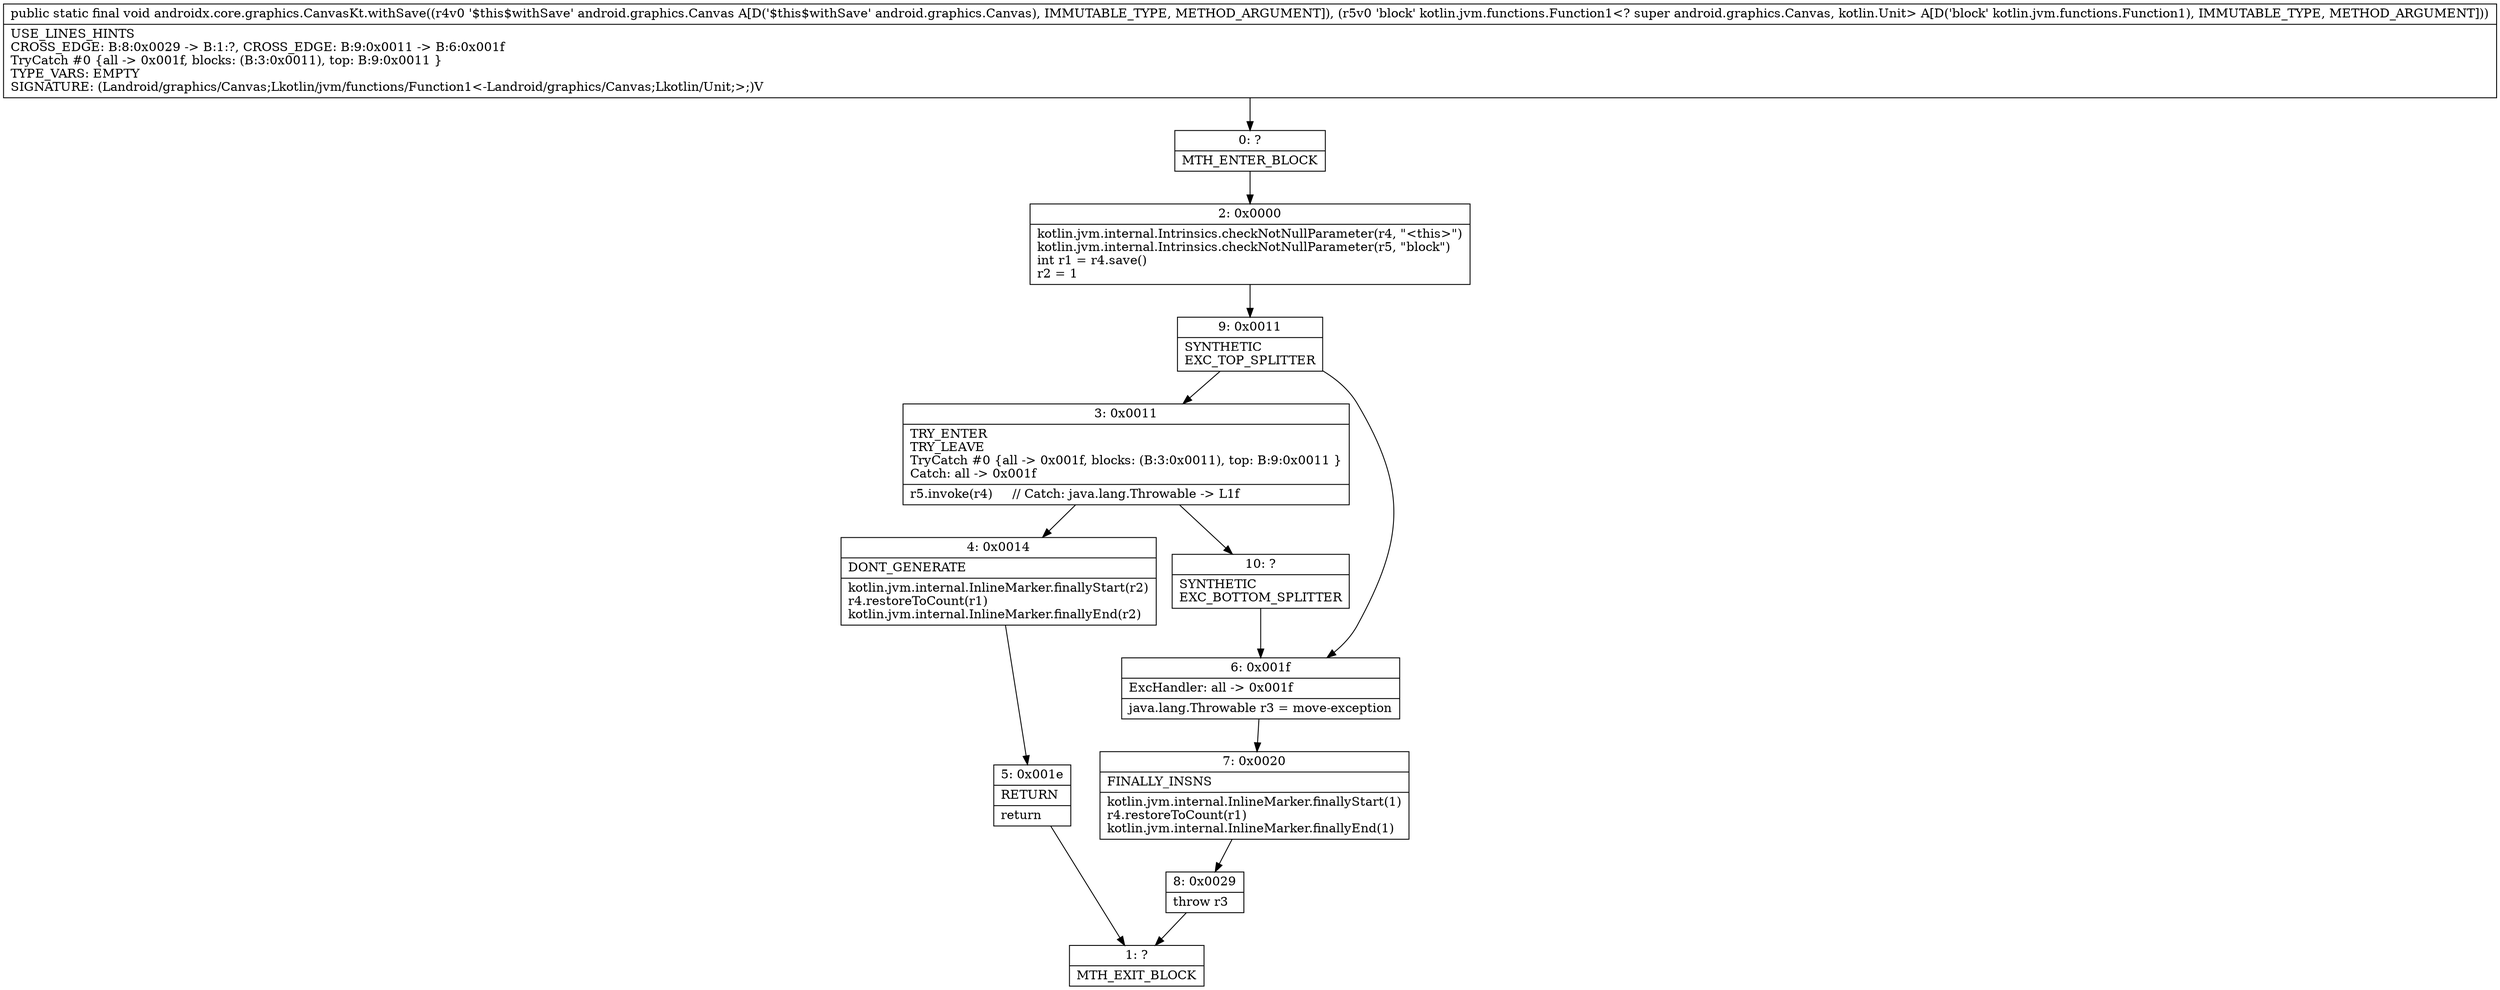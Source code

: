 digraph "CFG forandroidx.core.graphics.CanvasKt.withSave(Landroid\/graphics\/Canvas;Lkotlin\/jvm\/functions\/Function1;)V" {
Node_0 [shape=record,label="{0\:\ ?|MTH_ENTER_BLOCK\l}"];
Node_2 [shape=record,label="{2\:\ 0x0000|kotlin.jvm.internal.Intrinsics.checkNotNullParameter(r4, \"\<this\>\")\lkotlin.jvm.internal.Intrinsics.checkNotNullParameter(r5, \"block\")\lint r1 = r4.save()\lr2 = 1\l}"];
Node_9 [shape=record,label="{9\:\ 0x0011|SYNTHETIC\lEXC_TOP_SPLITTER\l}"];
Node_3 [shape=record,label="{3\:\ 0x0011|TRY_ENTER\lTRY_LEAVE\lTryCatch #0 \{all \-\> 0x001f, blocks: (B:3:0x0011), top: B:9:0x0011 \}\lCatch: all \-\> 0x001f\l|r5.invoke(r4)     \/\/ Catch: java.lang.Throwable \-\> L1f\l}"];
Node_4 [shape=record,label="{4\:\ 0x0014|DONT_GENERATE\l|kotlin.jvm.internal.InlineMarker.finallyStart(r2)\lr4.restoreToCount(r1)\lkotlin.jvm.internal.InlineMarker.finallyEnd(r2)\l}"];
Node_5 [shape=record,label="{5\:\ 0x001e|RETURN\l|return\l}"];
Node_1 [shape=record,label="{1\:\ ?|MTH_EXIT_BLOCK\l}"];
Node_10 [shape=record,label="{10\:\ ?|SYNTHETIC\lEXC_BOTTOM_SPLITTER\l}"];
Node_6 [shape=record,label="{6\:\ 0x001f|ExcHandler: all \-\> 0x001f\l|java.lang.Throwable r3 = move\-exception\l}"];
Node_7 [shape=record,label="{7\:\ 0x0020|FINALLY_INSNS\l|kotlin.jvm.internal.InlineMarker.finallyStart(1)\lr4.restoreToCount(r1)\lkotlin.jvm.internal.InlineMarker.finallyEnd(1)\l}"];
Node_8 [shape=record,label="{8\:\ 0x0029|throw r3\l}"];
MethodNode[shape=record,label="{public static final void androidx.core.graphics.CanvasKt.withSave((r4v0 '$this$withSave' android.graphics.Canvas A[D('$this$withSave' android.graphics.Canvas), IMMUTABLE_TYPE, METHOD_ARGUMENT]), (r5v0 'block' kotlin.jvm.functions.Function1\<? super android.graphics.Canvas, kotlin.Unit\> A[D('block' kotlin.jvm.functions.Function1), IMMUTABLE_TYPE, METHOD_ARGUMENT]))  | USE_LINES_HINTS\lCROSS_EDGE: B:8:0x0029 \-\> B:1:?, CROSS_EDGE: B:9:0x0011 \-\> B:6:0x001f\lTryCatch #0 \{all \-\> 0x001f, blocks: (B:3:0x0011), top: B:9:0x0011 \}\lTYPE_VARS: EMPTY\lSIGNATURE: (Landroid\/graphics\/Canvas;Lkotlin\/jvm\/functions\/Function1\<\-Landroid\/graphics\/Canvas;Lkotlin\/Unit;\>;)V\l}"];
MethodNode -> Node_0;Node_0 -> Node_2;
Node_2 -> Node_9;
Node_9 -> Node_3;
Node_9 -> Node_6;
Node_3 -> Node_4;
Node_3 -> Node_10;
Node_4 -> Node_5;
Node_5 -> Node_1;
Node_10 -> Node_6;
Node_6 -> Node_7;
Node_7 -> Node_8;
Node_8 -> Node_1;
}

